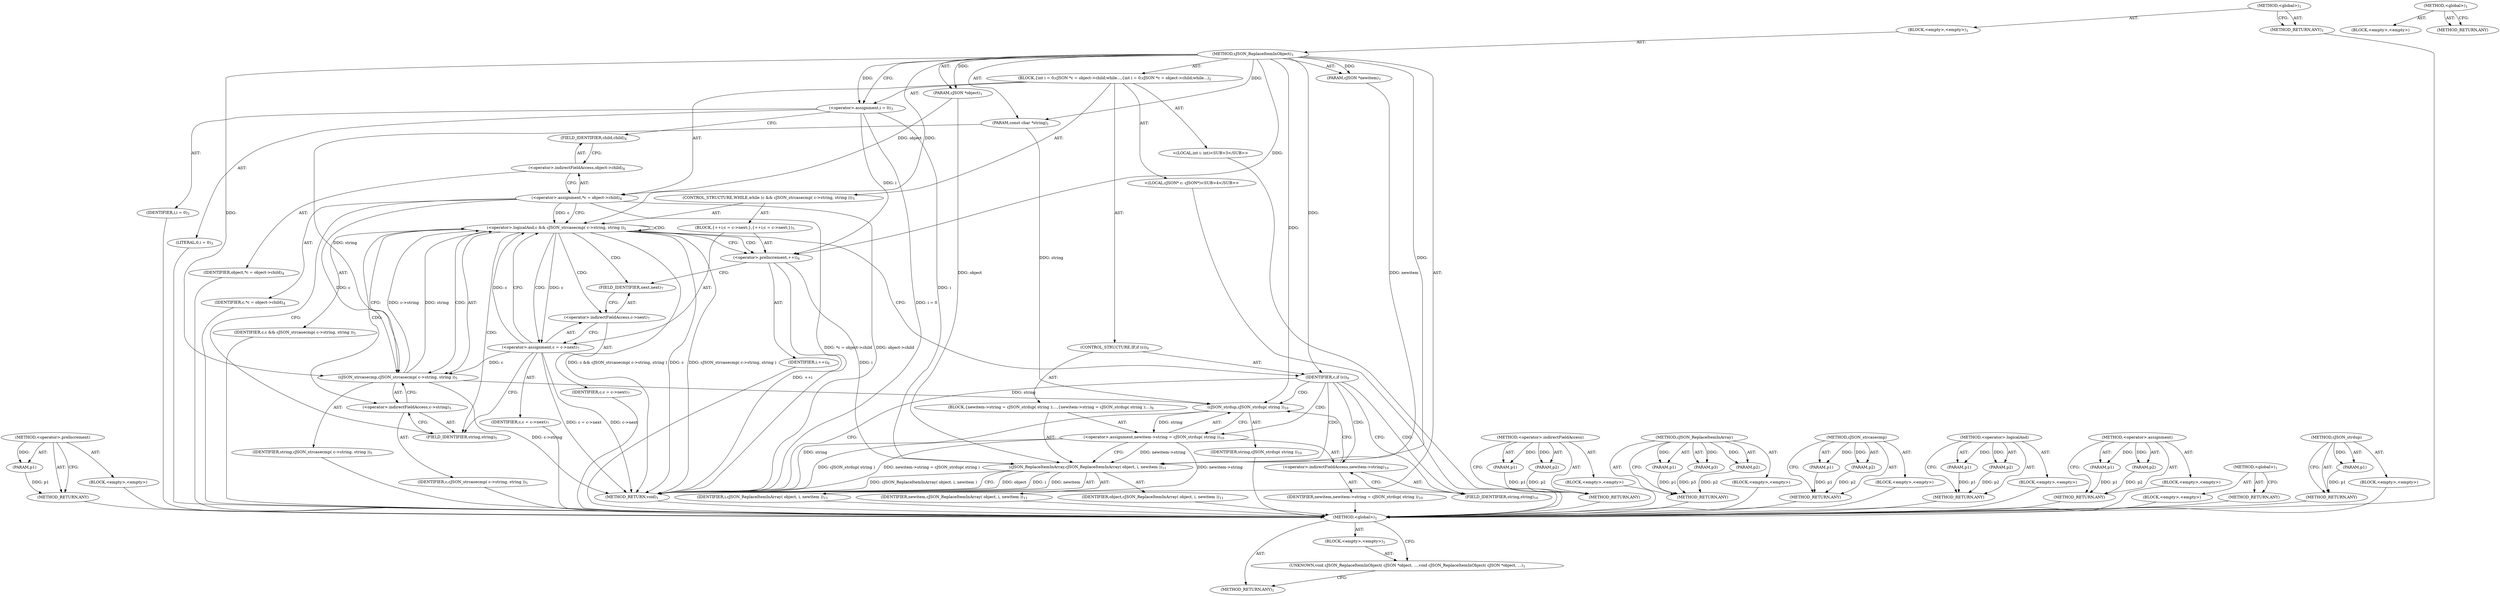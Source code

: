digraph "&lt;global&gt;" {
vulnerable_93 [label=<(METHOD,&lt;operator&gt;.preIncrement)>];
vulnerable_94 [label=<(PARAM,p1)>];
vulnerable_95 [label=<(BLOCK,&lt;empty&gt;,&lt;empty&gt;)>];
vulnerable_96 [label=<(METHOD_RETURN,ANY)>];
vulnerable_6 [label=<(METHOD,&lt;global&gt;)<SUB>1</SUB>>];
vulnerable_7 [label=<(BLOCK,&lt;empty&gt;,&lt;empty&gt;)<SUB>1</SUB>>];
vulnerable_8 [label=<(METHOD,cJSON_ReplaceItemInObject)<SUB>1</SUB>>];
vulnerable_9 [label=<(PARAM,cJSON *object)<SUB>1</SUB>>];
vulnerable_10 [label=<(PARAM,const char *string)<SUB>1</SUB>>];
vulnerable_11 [label=<(PARAM,cJSON *newitem)<SUB>1</SUB>>];
vulnerable_12 [label=<(BLOCK,{
	int i = 0;
	cJSON *c = object-&gt;child;
	while...,{
	int i = 0;
	cJSON *c = object-&gt;child;
	while...)<SUB>2</SUB>>];
vulnerable_13 [label="<(LOCAL,int i: int)<SUB>3</SUB>>"];
vulnerable_14 [label=<(&lt;operator&gt;.assignment,i = 0)<SUB>3</SUB>>];
vulnerable_15 [label=<(IDENTIFIER,i,i = 0)<SUB>3</SUB>>];
vulnerable_16 [label=<(LITERAL,0,i = 0)<SUB>3</SUB>>];
vulnerable_17 [label="<(LOCAL,cJSON* c: cJSON*)<SUB>4</SUB>>"];
vulnerable_18 [label=<(&lt;operator&gt;.assignment,*c = object-&gt;child)<SUB>4</SUB>>];
vulnerable_19 [label=<(IDENTIFIER,c,*c = object-&gt;child)<SUB>4</SUB>>];
vulnerable_20 [label=<(&lt;operator&gt;.indirectFieldAccess,object-&gt;child)<SUB>4</SUB>>];
vulnerable_21 [label=<(IDENTIFIER,object,*c = object-&gt;child)<SUB>4</SUB>>];
vulnerable_22 [label=<(FIELD_IDENTIFIER,child,child)<SUB>4</SUB>>];
vulnerable_23 [label=<(CONTROL_STRUCTURE,WHILE,while (c &amp;&amp; cJSON_strcasecmp( c-&gt;string, string )))<SUB>5</SUB>>];
vulnerable_24 [label=<(&lt;operator&gt;.logicalAnd,c &amp;&amp; cJSON_strcasecmp( c-&gt;string, string ))<SUB>5</SUB>>];
vulnerable_25 [label=<(IDENTIFIER,c,c &amp;&amp; cJSON_strcasecmp( c-&gt;string, string ))<SUB>5</SUB>>];
vulnerable_26 [label=<(cJSON_strcasecmp,cJSON_strcasecmp( c-&gt;string, string ))<SUB>5</SUB>>];
vulnerable_27 [label=<(&lt;operator&gt;.indirectFieldAccess,c-&gt;string)<SUB>5</SUB>>];
vulnerable_28 [label=<(IDENTIFIER,c,cJSON_strcasecmp( c-&gt;string, string ))<SUB>5</SUB>>];
vulnerable_29 [label=<(FIELD_IDENTIFIER,string,string)<SUB>5</SUB>>];
vulnerable_30 [label=<(IDENTIFIER,string,cJSON_strcasecmp( c-&gt;string, string ))<SUB>5</SUB>>];
vulnerable_31 [label=<(BLOCK,{
		++i;
		c = c-&gt;next;
	},{
		++i;
		c = c-&gt;next;
	})<SUB>5</SUB>>];
vulnerable_32 [label=<(&lt;operator&gt;.preIncrement,++i)<SUB>6</SUB>>];
vulnerable_33 [label=<(IDENTIFIER,i,++i)<SUB>6</SUB>>];
vulnerable_34 [label=<(&lt;operator&gt;.assignment,c = c-&gt;next)<SUB>7</SUB>>];
vulnerable_35 [label=<(IDENTIFIER,c,c = c-&gt;next)<SUB>7</SUB>>];
vulnerable_36 [label=<(&lt;operator&gt;.indirectFieldAccess,c-&gt;next)<SUB>7</SUB>>];
vulnerable_37 [label=<(IDENTIFIER,c,c = c-&gt;next)<SUB>7</SUB>>];
vulnerable_38 [label=<(FIELD_IDENTIFIER,next,next)<SUB>7</SUB>>];
vulnerable_39 [label=<(CONTROL_STRUCTURE,IF,if (c))<SUB>9</SUB>>];
vulnerable_40 [label=<(IDENTIFIER,c,if (c))<SUB>9</SUB>>];
vulnerable_41 [label=<(BLOCK,{
		newitem-&gt;string = cJSON_strdup( string );
	...,{
		newitem-&gt;string = cJSON_strdup( string );
	...)<SUB>9</SUB>>];
vulnerable_42 [label=<(&lt;operator&gt;.assignment,newitem-&gt;string = cJSON_strdup( string ))<SUB>10</SUB>>];
vulnerable_43 [label=<(&lt;operator&gt;.indirectFieldAccess,newitem-&gt;string)<SUB>10</SUB>>];
vulnerable_44 [label=<(IDENTIFIER,newitem,newitem-&gt;string = cJSON_strdup( string ))<SUB>10</SUB>>];
vulnerable_45 [label=<(FIELD_IDENTIFIER,string,string)<SUB>10</SUB>>];
vulnerable_46 [label=<(cJSON_strdup,cJSON_strdup( string ))<SUB>10</SUB>>];
vulnerable_47 [label=<(IDENTIFIER,string,cJSON_strdup( string ))<SUB>10</SUB>>];
vulnerable_48 [label=<(cJSON_ReplaceItemInArray,cJSON_ReplaceItemInArray( object, i, newitem ))<SUB>11</SUB>>];
vulnerable_49 [label=<(IDENTIFIER,object,cJSON_ReplaceItemInArray( object, i, newitem ))<SUB>11</SUB>>];
vulnerable_50 [label=<(IDENTIFIER,i,cJSON_ReplaceItemInArray( object, i, newitem ))<SUB>11</SUB>>];
vulnerable_51 [label=<(IDENTIFIER,newitem,cJSON_ReplaceItemInArray( object, i, newitem ))<SUB>11</SUB>>];
vulnerable_52 [label=<(METHOD_RETURN,void)<SUB>1</SUB>>];
vulnerable_54 [label=<(METHOD_RETURN,ANY)<SUB>1</SUB>>];
vulnerable_78 [label=<(METHOD,&lt;operator&gt;.indirectFieldAccess)>];
vulnerable_79 [label=<(PARAM,p1)>];
vulnerable_80 [label=<(PARAM,p2)>];
vulnerable_81 [label=<(BLOCK,&lt;empty&gt;,&lt;empty&gt;)>];
vulnerable_82 [label=<(METHOD_RETURN,ANY)>];
vulnerable_101 [label=<(METHOD,cJSON_ReplaceItemInArray)>];
vulnerable_102 [label=<(PARAM,p1)>];
vulnerable_103 [label=<(PARAM,p2)>];
vulnerable_104 [label=<(PARAM,p3)>];
vulnerable_105 [label=<(BLOCK,&lt;empty&gt;,&lt;empty&gt;)>];
vulnerable_106 [label=<(METHOD_RETURN,ANY)>];
vulnerable_88 [label=<(METHOD,cJSON_strcasecmp)>];
vulnerable_89 [label=<(PARAM,p1)>];
vulnerable_90 [label=<(PARAM,p2)>];
vulnerable_91 [label=<(BLOCK,&lt;empty&gt;,&lt;empty&gt;)>];
vulnerable_92 [label=<(METHOD_RETURN,ANY)>];
vulnerable_83 [label=<(METHOD,&lt;operator&gt;.logicalAnd)>];
vulnerable_84 [label=<(PARAM,p1)>];
vulnerable_85 [label=<(PARAM,p2)>];
vulnerable_86 [label=<(BLOCK,&lt;empty&gt;,&lt;empty&gt;)>];
vulnerable_87 [label=<(METHOD_RETURN,ANY)>];
vulnerable_73 [label=<(METHOD,&lt;operator&gt;.assignment)>];
vulnerable_74 [label=<(PARAM,p1)>];
vulnerable_75 [label=<(PARAM,p2)>];
vulnerable_76 [label=<(BLOCK,&lt;empty&gt;,&lt;empty&gt;)>];
vulnerable_77 [label=<(METHOD_RETURN,ANY)>];
vulnerable_67 [label=<(METHOD,&lt;global&gt;)<SUB>1</SUB>>];
vulnerable_68 [label=<(BLOCK,&lt;empty&gt;,&lt;empty&gt;)>];
vulnerable_69 [label=<(METHOD_RETURN,ANY)>];
vulnerable_97 [label=<(METHOD,cJSON_strdup)>];
vulnerable_98 [label=<(PARAM,p1)>];
vulnerable_99 [label=<(BLOCK,&lt;empty&gt;,&lt;empty&gt;)>];
vulnerable_100 [label=<(METHOD_RETURN,ANY)>];
fixed_6 [label=<(METHOD,&lt;global&gt;)<SUB>1</SUB>>];
fixed_7 [label=<(BLOCK,&lt;empty&gt;,&lt;empty&gt;)<SUB>1</SUB>>];
fixed_8 [label=<(UNKNOWN,void cJSON_ReplaceItemInObject( cJSON *object, ...,void cJSON_ReplaceItemInObject( cJSON *object, ...)<SUB>1</SUB>>];
fixed_9 [label=<(METHOD_RETURN,ANY)<SUB>1</SUB>>];
fixed_14 [label=<(METHOD,&lt;global&gt;)<SUB>1</SUB>>];
fixed_15 [label=<(BLOCK,&lt;empty&gt;,&lt;empty&gt;)>];
fixed_16 [label=<(METHOD_RETURN,ANY)>];
vulnerable_93 -> vulnerable_94  [key=0, label="AST: "];
vulnerable_93 -> vulnerable_94  [key=1, label="DDG: "];
vulnerable_93 -> vulnerable_95  [key=0, label="AST: "];
vulnerable_93 -> vulnerable_96  [key=0, label="AST: "];
vulnerable_93 -> vulnerable_96  [key=1, label="CFG: "];
vulnerable_94 -> vulnerable_96  [key=0, label="DDG: p1"];
vulnerable_95 -> fixed_6  [key=0];
vulnerable_96 -> fixed_6  [key=0];
vulnerable_6 -> vulnerable_7  [key=0, label="AST: "];
vulnerable_6 -> vulnerable_54  [key=0, label="AST: "];
vulnerable_6 -> vulnerable_54  [key=1, label="CFG: "];
vulnerable_7 -> vulnerable_8  [key=0, label="AST: "];
vulnerable_8 -> vulnerable_9  [key=0, label="AST: "];
vulnerable_8 -> vulnerable_9  [key=1, label="DDG: "];
vulnerable_8 -> vulnerable_10  [key=0, label="AST: "];
vulnerable_8 -> vulnerable_10  [key=1, label="DDG: "];
vulnerable_8 -> vulnerable_11  [key=0, label="AST: "];
vulnerable_8 -> vulnerable_11  [key=1, label="DDG: "];
vulnerable_8 -> vulnerable_12  [key=0, label="AST: "];
vulnerable_8 -> vulnerable_52  [key=0, label="AST: "];
vulnerable_8 -> vulnerable_14  [key=0, label="CFG: "];
vulnerable_8 -> vulnerable_14  [key=1, label="DDG: "];
vulnerable_8 -> vulnerable_40  [key=0, label="DDG: "];
vulnerable_8 -> vulnerable_24  [key=0, label="DDG: "];
vulnerable_8 -> vulnerable_26  [key=0, label="DDG: "];
vulnerable_8 -> vulnerable_32  [key=0, label="DDG: "];
vulnerable_8 -> vulnerable_48  [key=0, label="DDG: "];
vulnerable_8 -> vulnerable_46  [key=0, label="DDG: "];
vulnerable_9 -> vulnerable_18  [key=0, label="DDG: object"];
vulnerable_9 -> vulnerable_48  [key=0, label="DDG: object"];
vulnerable_10 -> vulnerable_26  [key=0, label="DDG: string"];
vulnerable_10 -> vulnerable_46  [key=0, label="DDG: string"];
vulnerable_11 -> vulnerable_48  [key=0, label="DDG: newitem"];
vulnerable_12 -> vulnerable_13  [key=0, label="AST: "];
vulnerable_12 -> vulnerable_14  [key=0, label="AST: "];
vulnerable_12 -> vulnerable_17  [key=0, label="AST: "];
vulnerable_12 -> vulnerable_18  [key=0, label="AST: "];
vulnerable_12 -> vulnerable_23  [key=0, label="AST: "];
vulnerable_12 -> vulnerable_39  [key=0, label="AST: "];
vulnerable_13 -> fixed_6  [key=0];
vulnerable_14 -> vulnerable_15  [key=0, label="AST: "];
vulnerable_14 -> vulnerable_16  [key=0, label="AST: "];
vulnerable_14 -> vulnerable_22  [key=0, label="CFG: "];
vulnerable_14 -> vulnerable_52  [key=0, label="DDG: i = 0"];
vulnerable_14 -> vulnerable_32  [key=0, label="DDG: i"];
vulnerable_14 -> vulnerable_48  [key=0, label="DDG: i"];
vulnerable_15 -> fixed_6  [key=0];
vulnerable_16 -> fixed_6  [key=0];
vulnerable_17 -> fixed_6  [key=0];
vulnerable_18 -> vulnerable_19  [key=0, label="AST: "];
vulnerable_18 -> vulnerable_20  [key=0, label="AST: "];
vulnerable_18 -> vulnerable_24  [key=0, label="CFG: "];
vulnerable_18 -> vulnerable_24  [key=1, label="DDG: c"];
vulnerable_18 -> vulnerable_29  [key=0, label="CFG: "];
vulnerable_18 -> vulnerable_52  [key=0, label="DDG: object-&gt;child"];
vulnerable_18 -> vulnerable_52  [key=1, label="DDG: *c = object-&gt;child"];
vulnerable_18 -> vulnerable_26  [key=0, label="DDG: c"];
vulnerable_19 -> fixed_6  [key=0];
vulnerable_20 -> vulnerable_21  [key=0, label="AST: "];
vulnerable_20 -> vulnerable_22  [key=0, label="AST: "];
vulnerable_20 -> vulnerable_18  [key=0, label="CFG: "];
vulnerable_21 -> fixed_6  [key=0];
vulnerable_22 -> vulnerable_20  [key=0, label="CFG: "];
vulnerable_23 -> vulnerable_24  [key=0, label="AST: "];
vulnerable_23 -> vulnerable_31  [key=0, label="AST: "];
vulnerable_24 -> vulnerable_25  [key=0, label="AST: "];
vulnerable_24 -> vulnerable_26  [key=0, label="AST: "];
vulnerable_24 -> vulnerable_26  [key=1, label="CDG: "];
vulnerable_24 -> vulnerable_40  [key=0, label="CFG: "];
vulnerable_24 -> vulnerable_32  [key=0, label="CFG: "];
vulnerable_24 -> vulnerable_32  [key=1, label="CDG: "];
vulnerable_24 -> vulnerable_52  [key=0, label="DDG: c"];
vulnerable_24 -> vulnerable_52  [key=1, label="DDG: cJSON_strcasecmp( c-&gt;string, string )"];
vulnerable_24 -> vulnerable_52  [key=2, label="DDG: c &amp;&amp; cJSON_strcasecmp( c-&gt;string, string )"];
vulnerable_24 -> vulnerable_34  [key=0, label="DDG: c"];
vulnerable_24 -> vulnerable_34  [key=1, label="CDG: "];
vulnerable_24 -> vulnerable_24  [key=0, label="CDG: "];
vulnerable_24 -> vulnerable_36  [key=0, label="CDG: "];
vulnerable_24 -> vulnerable_38  [key=0, label="CDG: "];
vulnerable_24 -> vulnerable_27  [key=0, label="CDG: "];
vulnerable_24 -> vulnerable_29  [key=0, label="CDG: "];
vulnerable_25 -> fixed_6  [key=0];
vulnerable_26 -> vulnerable_27  [key=0, label="AST: "];
vulnerable_26 -> vulnerable_30  [key=0, label="AST: "];
vulnerable_26 -> vulnerable_24  [key=0, label="CFG: "];
vulnerable_26 -> vulnerable_24  [key=1, label="DDG: c-&gt;string"];
vulnerable_26 -> vulnerable_24  [key=2, label="DDG: string"];
vulnerable_26 -> vulnerable_52  [key=0, label="DDG: c-&gt;string"];
vulnerable_26 -> vulnerable_46  [key=0, label="DDG: string"];
vulnerable_27 -> vulnerable_28  [key=0, label="AST: "];
vulnerable_27 -> vulnerable_29  [key=0, label="AST: "];
vulnerable_27 -> vulnerable_26  [key=0, label="CFG: "];
vulnerable_28 -> fixed_6  [key=0];
vulnerable_29 -> vulnerable_27  [key=0, label="CFG: "];
vulnerable_30 -> fixed_6  [key=0];
vulnerable_31 -> vulnerable_32  [key=0, label="AST: "];
vulnerable_31 -> vulnerable_34  [key=0, label="AST: "];
vulnerable_32 -> vulnerable_33  [key=0, label="AST: "];
vulnerable_32 -> vulnerable_38  [key=0, label="CFG: "];
vulnerable_32 -> vulnerable_52  [key=0, label="DDG: ++i"];
vulnerable_32 -> vulnerable_48  [key=0, label="DDG: i"];
vulnerable_33 -> fixed_6  [key=0];
vulnerable_34 -> vulnerable_35  [key=0, label="AST: "];
vulnerable_34 -> vulnerable_36  [key=0, label="AST: "];
vulnerable_34 -> vulnerable_24  [key=0, label="CFG: "];
vulnerable_34 -> vulnerable_24  [key=1, label="DDG: c"];
vulnerable_34 -> vulnerable_29  [key=0, label="CFG: "];
vulnerable_34 -> vulnerable_52  [key=0, label="DDG: c-&gt;next"];
vulnerable_34 -> vulnerable_52  [key=1, label="DDG: c = c-&gt;next"];
vulnerable_34 -> vulnerable_26  [key=0, label="DDG: c"];
vulnerable_35 -> fixed_6  [key=0];
vulnerable_36 -> vulnerable_37  [key=0, label="AST: "];
vulnerable_36 -> vulnerable_38  [key=0, label="AST: "];
vulnerable_36 -> vulnerable_34  [key=0, label="CFG: "];
vulnerable_37 -> fixed_6  [key=0];
vulnerable_38 -> vulnerable_36  [key=0, label="CFG: "];
vulnerable_39 -> vulnerable_40  [key=0, label="AST: "];
vulnerable_39 -> vulnerable_41  [key=0, label="AST: "];
vulnerable_40 -> vulnerable_52  [key=0, label="CFG: "];
vulnerable_40 -> vulnerable_45  [key=0, label="CFG: "];
vulnerable_40 -> vulnerable_45  [key=1, label="CDG: "];
vulnerable_40 -> vulnerable_48  [key=0, label="CDG: "];
vulnerable_40 -> vulnerable_42  [key=0, label="CDG: "];
vulnerable_40 -> vulnerable_46  [key=0, label="CDG: "];
vulnerable_40 -> vulnerable_43  [key=0, label="CDG: "];
vulnerable_41 -> vulnerable_42  [key=0, label="AST: "];
vulnerable_41 -> vulnerable_48  [key=0, label="AST: "];
vulnerable_42 -> vulnerable_43  [key=0, label="AST: "];
vulnerable_42 -> vulnerable_46  [key=0, label="AST: "];
vulnerable_42 -> vulnerable_48  [key=0, label="CFG: "];
vulnerable_42 -> vulnerable_48  [key=1, label="DDG: newitem-&gt;string"];
vulnerable_42 -> vulnerable_52  [key=0, label="DDG: newitem-&gt;string"];
vulnerable_42 -> vulnerable_52  [key=1, label="DDG: cJSON_strdup( string )"];
vulnerable_42 -> vulnerable_52  [key=2, label="DDG: newitem-&gt;string = cJSON_strdup( string )"];
vulnerable_43 -> vulnerable_44  [key=0, label="AST: "];
vulnerable_43 -> vulnerable_45  [key=0, label="AST: "];
vulnerable_43 -> vulnerable_46  [key=0, label="CFG: "];
vulnerable_44 -> fixed_6  [key=0];
vulnerable_45 -> vulnerable_43  [key=0, label="CFG: "];
vulnerable_46 -> vulnerable_47  [key=0, label="AST: "];
vulnerable_46 -> vulnerable_42  [key=0, label="CFG: "];
vulnerable_46 -> vulnerable_42  [key=1, label="DDG: string"];
vulnerable_46 -> vulnerable_52  [key=0, label="DDG: string"];
vulnerable_47 -> fixed_6  [key=0];
vulnerable_48 -> vulnerable_49  [key=0, label="AST: "];
vulnerable_48 -> vulnerable_50  [key=0, label="AST: "];
vulnerable_48 -> vulnerable_51  [key=0, label="AST: "];
vulnerable_48 -> vulnerable_52  [key=0, label="CFG: "];
vulnerable_48 -> vulnerable_52  [key=1, label="DDG: object"];
vulnerable_48 -> vulnerable_52  [key=2, label="DDG: i"];
vulnerable_48 -> vulnerable_52  [key=3, label="DDG: newitem"];
vulnerable_48 -> vulnerable_52  [key=4, label="DDG: cJSON_ReplaceItemInArray( object, i, newitem )"];
vulnerable_49 -> fixed_6  [key=0];
vulnerable_50 -> fixed_6  [key=0];
vulnerable_51 -> fixed_6  [key=0];
vulnerable_52 -> fixed_6  [key=0];
vulnerable_54 -> fixed_6  [key=0];
vulnerable_78 -> vulnerable_79  [key=0, label="AST: "];
vulnerable_78 -> vulnerable_79  [key=1, label="DDG: "];
vulnerable_78 -> vulnerable_81  [key=0, label="AST: "];
vulnerable_78 -> vulnerable_80  [key=0, label="AST: "];
vulnerable_78 -> vulnerable_80  [key=1, label="DDG: "];
vulnerable_78 -> vulnerable_82  [key=0, label="AST: "];
vulnerable_78 -> vulnerable_82  [key=1, label="CFG: "];
vulnerable_79 -> vulnerable_82  [key=0, label="DDG: p1"];
vulnerable_80 -> vulnerable_82  [key=0, label="DDG: p2"];
vulnerable_81 -> fixed_6  [key=0];
vulnerable_82 -> fixed_6  [key=0];
vulnerable_101 -> vulnerable_102  [key=0, label="AST: "];
vulnerable_101 -> vulnerable_102  [key=1, label="DDG: "];
vulnerable_101 -> vulnerable_105  [key=0, label="AST: "];
vulnerable_101 -> vulnerable_103  [key=0, label="AST: "];
vulnerable_101 -> vulnerable_103  [key=1, label="DDG: "];
vulnerable_101 -> vulnerable_106  [key=0, label="AST: "];
vulnerable_101 -> vulnerable_106  [key=1, label="CFG: "];
vulnerable_101 -> vulnerable_104  [key=0, label="AST: "];
vulnerable_101 -> vulnerable_104  [key=1, label="DDG: "];
vulnerable_102 -> vulnerable_106  [key=0, label="DDG: p1"];
vulnerable_103 -> vulnerable_106  [key=0, label="DDG: p2"];
vulnerable_104 -> vulnerable_106  [key=0, label="DDG: p3"];
vulnerable_105 -> fixed_6  [key=0];
vulnerable_106 -> fixed_6  [key=0];
vulnerable_88 -> vulnerable_89  [key=0, label="AST: "];
vulnerable_88 -> vulnerable_89  [key=1, label="DDG: "];
vulnerable_88 -> vulnerable_91  [key=0, label="AST: "];
vulnerable_88 -> vulnerable_90  [key=0, label="AST: "];
vulnerable_88 -> vulnerable_90  [key=1, label="DDG: "];
vulnerable_88 -> vulnerable_92  [key=0, label="AST: "];
vulnerable_88 -> vulnerable_92  [key=1, label="CFG: "];
vulnerable_89 -> vulnerable_92  [key=0, label="DDG: p1"];
vulnerable_90 -> vulnerable_92  [key=0, label="DDG: p2"];
vulnerable_91 -> fixed_6  [key=0];
vulnerable_92 -> fixed_6  [key=0];
vulnerable_83 -> vulnerable_84  [key=0, label="AST: "];
vulnerable_83 -> vulnerable_84  [key=1, label="DDG: "];
vulnerable_83 -> vulnerable_86  [key=0, label="AST: "];
vulnerable_83 -> vulnerable_85  [key=0, label="AST: "];
vulnerable_83 -> vulnerable_85  [key=1, label="DDG: "];
vulnerable_83 -> vulnerable_87  [key=0, label="AST: "];
vulnerable_83 -> vulnerable_87  [key=1, label="CFG: "];
vulnerable_84 -> vulnerable_87  [key=0, label="DDG: p1"];
vulnerable_85 -> vulnerable_87  [key=0, label="DDG: p2"];
vulnerable_86 -> fixed_6  [key=0];
vulnerable_87 -> fixed_6  [key=0];
vulnerable_73 -> vulnerable_74  [key=0, label="AST: "];
vulnerable_73 -> vulnerable_74  [key=1, label="DDG: "];
vulnerable_73 -> vulnerable_76  [key=0, label="AST: "];
vulnerable_73 -> vulnerable_75  [key=0, label="AST: "];
vulnerable_73 -> vulnerable_75  [key=1, label="DDG: "];
vulnerable_73 -> vulnerable_77  [key=0, label="AST: "];
vulnerable_73 -> vulnerable_77  [key=1, label="CFG: "];
vulnerable_74 -> vulnerable_77  [key=0, label="DDG: p1"];
vulnerable_75 -> vulnerable_77  [key=0, label="DDG: p2"];
vulnerable_76 -> fixed_6  [key=0];
vulnerable_77 -> fixed_6  [key=0];
vulnerable_67 -> vulnerable_68  [key=0, label="AST: "];
vulnerable_67 -> vulnerable_69  [key=0, label="AST: "];
vulnerable_67 -> vulnerable_69  [key=1, label="CFG: "];
vulnerable_68 -> fixed_6  [key=0];
vulnerable_69 -> fixed_6  [key=0];
vulnerable_97 -> vulnerable_98  [key=0, label="AST: "];
vulnerable_97 -> vulnerable_98  [key=1, label="DDG: "];
vulnerable_97 -> vulnerable_99  [key=0, label="AST: "];
vulnerable_97 -> vulnerable_100  [key=0, label="AST: "];
vulnerable_97 -> vulnerable_100  [key=1, label="CFG: "];
vulnerable_98 -> vulnerable_100  [key=0, label="DDG: p1"];
vulnerable_99 -> fixed_6  [key=0];
vulnerable_100 -> fixed_6  [key=0];
fixed_6 -> fixed_7  [key=0, label="AST: "];
fixed_6 -> fixed_9  [key=0, label="AST: "];
fixed_6 -> fixed_8  [key=0, label="CFG: "];
fixed_7 -> fixed_8  [key=0, label="AST: "];
fixed_8 -> fixed_9  [key=0, label="CFG: "];
fixed_14 -> fixed_15  [key=0, label="AST: "];
fixed_14 -> fixed_16  [key=0, label="AST: "];
fixed_14 -> fixed_16  [key=1, label="CFG: "];
}
